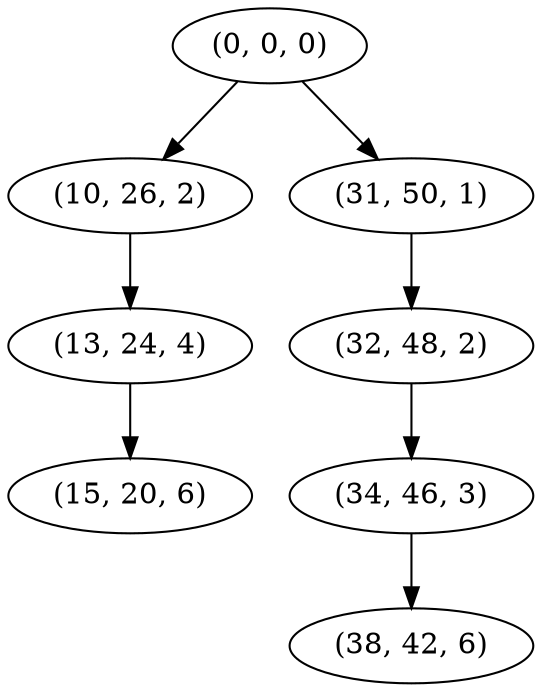 digraph tree {
    "(0, 0, 0)";
    "(10, 26, 2)";
    "(13, 24, 4)";
    "(15, 20, 6)";
    "(31, 50, 1)";
    "(32, 48, 2)";
    "(34, 46, 3)";
    "(38, 42, 6)";
    "(0, 0, 0)" -> "(10, 26, 2)";
    "(0, 0, 0)" -> "(31, 50, 1)";
    "(10, 26, 2)" -> "(13, 24, 4)";
    "(13, 24, 4)" -> "(15, 20, 6)";
    "(31, 50, 1)" -> "(32, 48, 2)";
    "(32, 48, 2)" -> "(34, 46, 3)";
    "(34, 46, 3)" -> "(38, 42, 6)";
}
